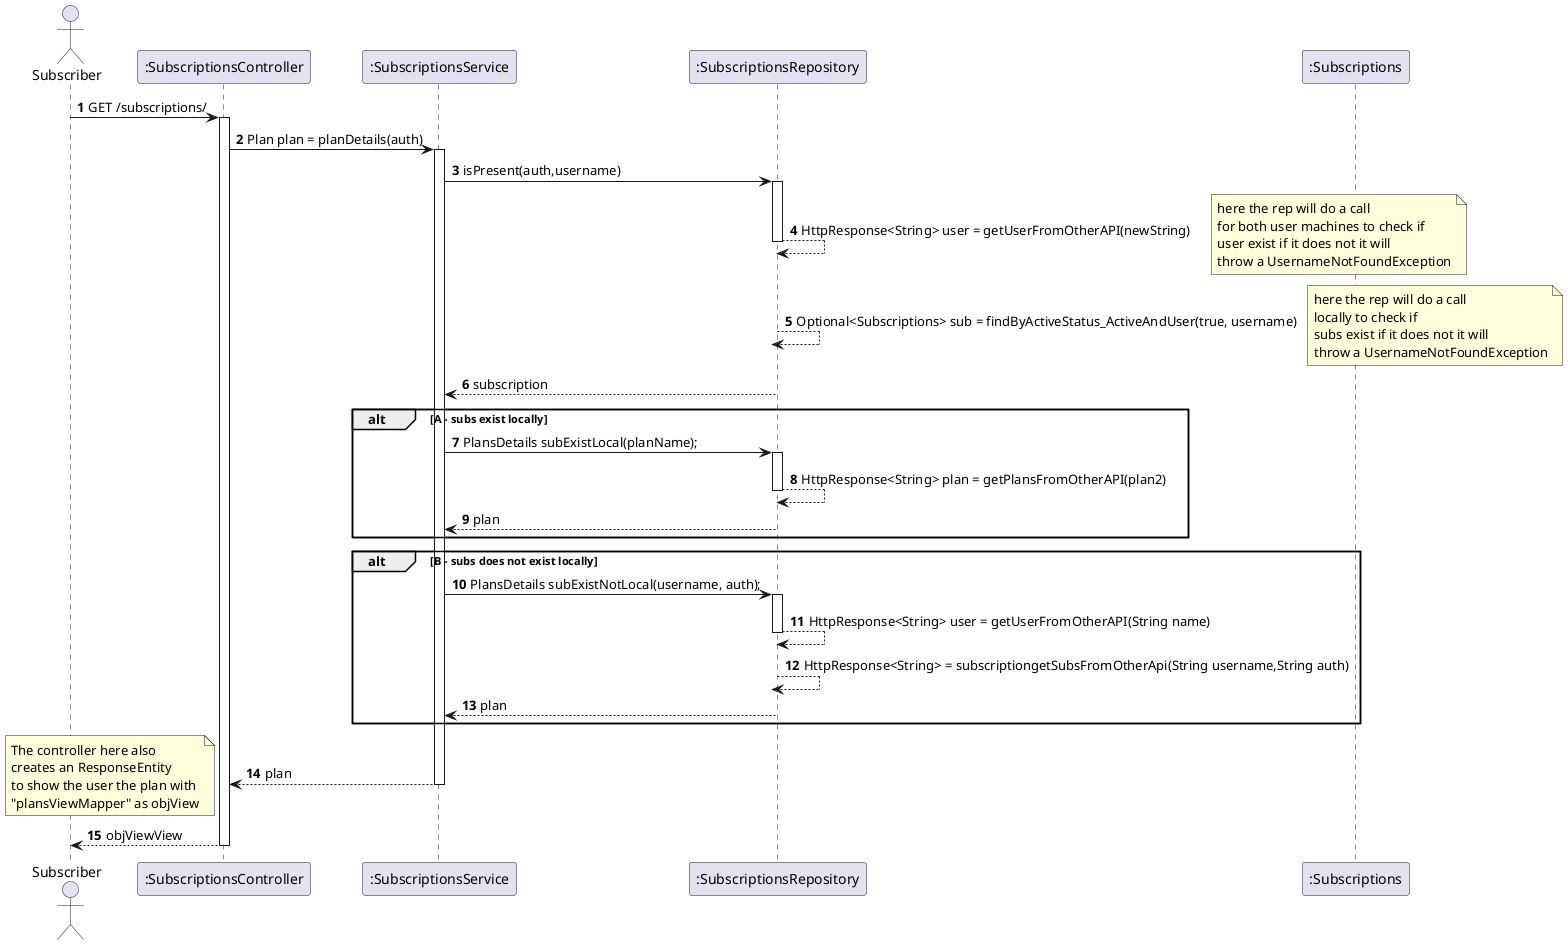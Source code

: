 @startuml
'https://plantuml.com/sequence-diagram
autoactivate on
autonumber


actor "Subscriber" as Ac
participant ":SubscriptionsController" as Ctrl
participant ":SubscriptionsService" as Serv
participant ":SubscriptionsRepository" as SubRepo
participant ":Subscriptions" as Sub

Ac -> Ctrl : GET /subscriptions/
Ctrl -> Serv : Plan plan = planDetails(auth)

Serv -> SubRepo: isPresent(auth,username)
SubRepo --> SubRepo:  HttpResponse<String> user = getUserFromOtherAPI(newString)
note right
  here the rep will do a call
  for both user machines to check if
  user exist if it does not it will
  throw a UsernameNotFoundException
end note
SubRepo --> SubRepo: Optional<Subscriptions> sub = findByActiveStatus_ActiveAndUser(true, username)
note right
  here the rep will do a call
  locally to check if
  subs exist if it does not it will
  throw a UsernameNotFoundException
end note
SubRepo --> Serv: subscription


alt A - subs exist locally
Serv -> SubRepo:PlansDetails subExistLocal(planName);

SubRepo --> SubRepo :HttpResponse<String> plan = getPlansFromOtherAPI(plan2)
SubRepo --> Serv : plan
end alt
alt B - subs does not exist locally

Serv -> SubRepo:PlansDetails subExistNotLocal(username, auth);

SubRepo --> SubRepo : HttpResponse<String> user = getUserFromOtherAPI(String name)
SubRepo --> SubRepo : HttpResponse<String> = subscriptiongetSubsFromOtherApi(String username,String auth)
SubRepo --> Serv : plan
end alt


Serv --> Ctrl: plan


note left
 The controller here also
 creates an ResponseEntity
 to show the user the plan with
 "plansViewMapper" as objView
end note
Ac <-- Ctrl : objViewView

@enduml
